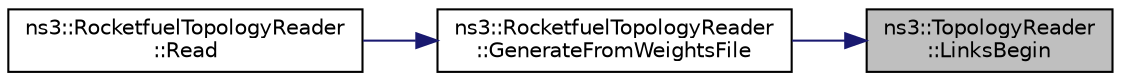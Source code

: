 digraph "ns3::TopologyReader::LinksBegin"
{
 // LATEX_PDF_SIZE
  edge [fontname="Helvetica",fontsize="10",labelfontname="Helvetica",labelfontsize="10"];
  node [fontname="Helvetica",fontsize="10",shape=record];
  rankdir="RL";
  Node1 [label="ns3::TopologyReader\l::LinksBegin",height=0.2,width=0.4,color="black", fillcolor="grey75", style="filled", fontcolor="black",tooltip="Returns an iterator to the the first link in this block."];
  Node1 -> Node2 [dir="back",color="midnightblue",fontsize="10",style="solid",fontname="Helvetica"];
  Node2 [label="ns3::RocketfuelTopologyReader\l::GenerateFromWeightsFile",height=0.2,width=0.4,color="black", fillcolor="white", style="filled",URL="$classns3_1_1_rocketfuel_topology_reader.html#a44bf6bb1a27f15e05207af0af78a5588",tooltip="Topology read function from a file containing the nodes weights."];
  Node2 -> Node3 [dir="back",color="midnightblue",fontsize="10",style="solid",fontname="Helvetica"];
  Node3 [label="ns3::RocketfuelTopologyReader\l::Read",height=0.2,width=0.4,color="black", fillcolor="white", style="filled",URL="$classns3_1_1_rocketfuel_topology_reader.html#aecde048f1ebfdce6e886cba1a798f0b1",tooltip="Main topology reading function."];
}
